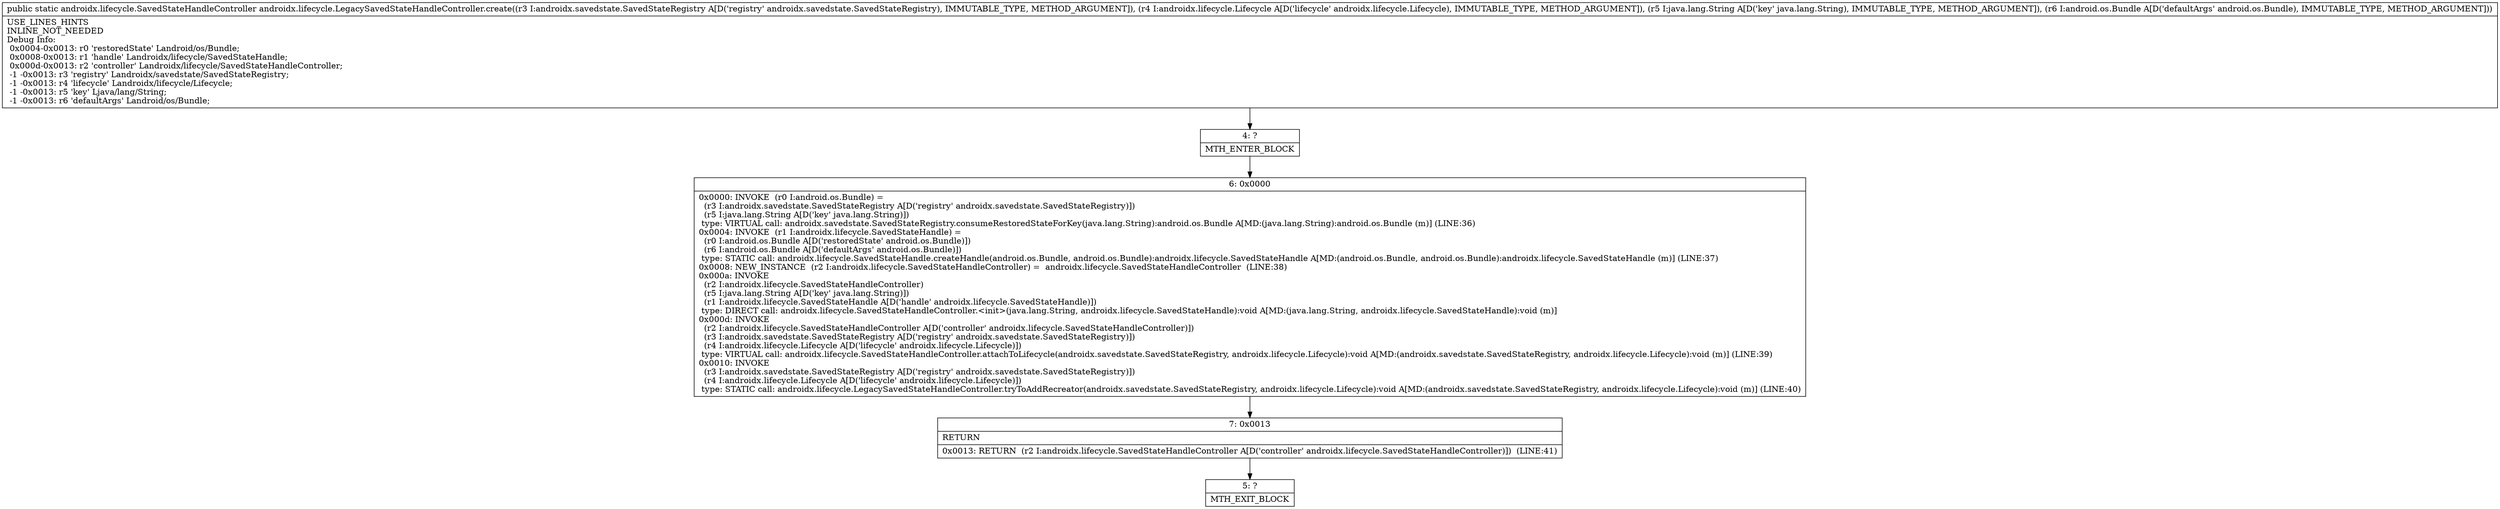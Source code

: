 digraph "CFG forandroidx.lifecycle.LegacySavedStateHandleController.create(Landroidx\/savedstate\/SavedStateRegistry;Landroidx\/lifecycle\/Lifecycle;Ljava\/lang\/String;Landroid\/os\/Bundle;)Landroidx\/lifecycle\/SavedStateHandleController;" {
Node_4 [shape=record,label="{4\:\ ?|MTH_ENTER_BLOCK\l}"];
Node_6 [shape=record,label="{6\:\ 0x0000|0x0000: INVOKE  (r0 I:android.os.Bundle) = \l  (r3 I:androidx.savedstate.SavedStateRegistry A[D('registry' androidx.savedstate.SavedStateRegistry)])\l  (r5 I:java.lang.String A[D('key' java.lang.String)])\l type: VIRTUAL call: androidx.savedstate.SavedStateRegistry.consumeRestoredStateForKey(java.lang.String):android.os.Bundle A[MD:(java.lang.String):android.os.Bundle (m)] (LINE:36)\l0x0004: INVOKE  (r1 I:androidx.lifecycle.SavedStateHandle) = \l  (r0 I:android.os.Bundle A[D('restoredState' android.os.Bundle)])\l  (r6 I:android.os.Bundle A[D('defaultArgs' android.os.Bundle)])\l type: STATIC call: androidx.lifecycle.SavedStateHandle.createHandle(android.os.Bundle, android.os.Bundle):androidx.lifecycle.SavedStateHandle A[MD:(android.os.Bundle, android.os.Bundle):androidx.lifecycle.SavedStateHandle (m)] (LINE:37)\l0x0008: NEW_INSTANCE  (r2 I:androidx.lifecycle.SavedStateHandleController) =  androidx.lifecycle.SavedStateHandleController  (LINE:38)\l0x000a: INVOKE  \l  (r2 I:androidx.lifecycle.SavedStateHandleController)\l  (r5 I:java.lang.String A[D('key' java.lang.String)])\l  (r1 I:androidx.lifecycle.SavedStateHandle A[D('handle' androidx.lifecycle.SavedStateHandle)])\l type: DIRECT call: androidx.lifecycle.SavedStateHandleController.\<init\>(java.lang.String, androidx.lifecycle.SavedStateHandle):void A[MD:(java.lang.String, androidx.lifecycle.SavedStateHandle):void (m)]\l0x000d: INVOKE  \l  (r2 I:androidx.lifecycle.SavedStateHandleController A[D('controller' androidx.lifecycle.SavedStateHandleController)])\l  (r3 I:androidx.savedstate.SavedStateRegistry A[D('registry' androidx.savedstate.SavedStateRegistry)])\l  (r4 I:androidx.lifecycle.Lifecycle A[D('lifecycle' androidx.lifecycle.Lifecycle)])\l type: VIRTUAL call: androidx.lifecycle.SavedStateHandleController.attachToLifecycle(androidx.savedstate.SavedStateRegistry, androidx.lifecycle.Lifecycle):void A[MD:(androidx.savedstate.SavedStateRegistry, androidx.lifecycle.Lifecycle):void (m)] (LINE:39)\l0x0010: INVOKE  \l  (r3 I:androidx.savedstate.SavedStateRegistry A[D('registry' androidx.savedstate.SavedStateRegistry)])\l  (r4 I:androidx.lifecycle.Lifecycle A[D('lifecycle' androidx.lifecycle.Lifecycle)])\l type: STATIC call: androidx.lifecycle.LegacySavedStateHandleController.tryToAddRecreator(androidx.savedstate.SavedStateRegistry, androidx.lifecycle.Lifecycle):void A[MD:(androidx.savedstate.SavedStateRegistry, androidx.lifecycle.Lifecycle):void (m)] (LINE:40)\l}"];
Node_7 [shape=record,label="{7\:\ 0x0013|RETURN\l|0x0013: RETURN  (r2 I:androidx.lifecycle.SavedStateHandleController A[D('controller' androidx.lifecycle.SavedStateHandleController)])  (LINE:41)\l}"];
Node_5 [shape=record,label="{5\:\ ?|MTH_EXIT_BLOCK\l}"];
MethodNode[shape=record,label="{public static androidx.lifecycle.SavedStateHandleController androidx.lifecycle.LegacySavedStateHandleController.create((r3 I:androidx.savedstate.SavedStateRegistry A[D('registry' androidx.savedstate.SavedStateRegistry), IMMUTABLE_TYPE, METHOD_ARGUMENT]), (r4 I:androidx.lifecycle.Lifecycle A[D('lifecycle' androidx.lifecycle.Lifecycle), IMMUTABLE_TYPE, METHOD_ARGUMENT]), (r5 I:java.lang.String A[D('key' java.lang.String), IMMUTABLE_TYPE, METHOD_ARGUMENT]), (r6 I:android.os.Bundle A[D('defaultArgs' android.os.Bundle), IMMUTABLE_TYPE, METHOD_ARGUMENT]))  | USE_LINES_HINTS\lINLINE_NOT_NEEDED\lDebug Info:\l  0x0004\-0x0013: r0 'restoredState' Landroid\/os\/Bundle;\l  0x0008\-0x0013: r1 'handle' Landroidx\/lifecycle\/SavedStateHandle;\l  0x000d\-0x0013: r2 'controller' Landroidx\/lifecycle\/SavedStateHandleController;\l  \-1 \-0x0013: r3 'registry' Landroidx\/savedstate\/SavedStateRegistry;\l  \-1 \-0x0013: r4 'lifecycle' Landroidx\/lifecycle\/Lifecycle;\l  \-1 \-0x0013: r5 'key' Ljava\/lang\/String;\l  \-1 \-0x0013: r6 'defaultArgs' Landroid\/os\/Bundle;\l}"];
MethodNode -> Node_4;Node_4 -> Node_6;
Node_6 -> Node_7;
Node_7 -> Node_5;
}

